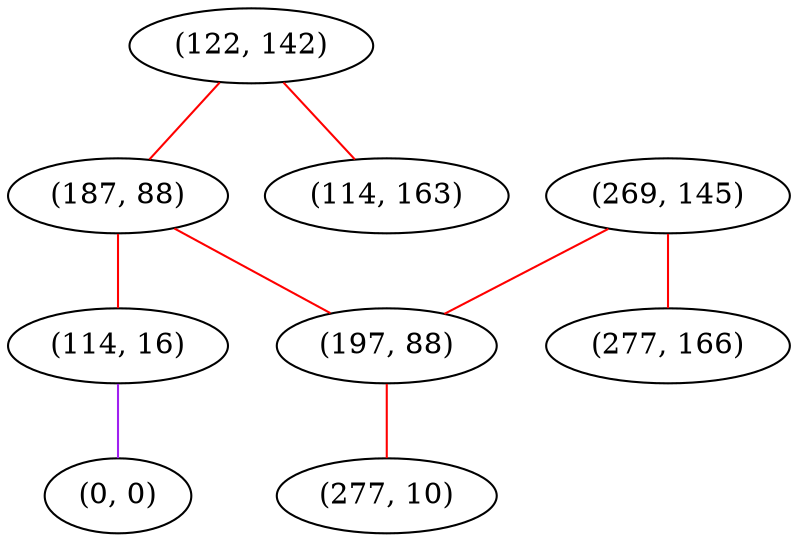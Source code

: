 graph "" {
"(122, 142)";
"(114, 163)";
"(269, 145)";
"(187, 88)";
"(197, 88)";
"(114, 16)";
"(0, 0)";
"(277, 10)";
"(277, 166)";
"(122, 142)" -- "(187, 88)"  [color=red, key=0, weight=1];
"(122, 142)" -- "(114, 163)"  [color=red, key=0, weight=1];
"(269, 145)" -- "(277, 166)"  [color=red, key=0, weight=1];
"(269, 145)" -- "(197, 88)"  [color=red, key=0, weight=1];
"(187, 88)" -- "(114, 16)"  [color=red, key=0, weight=1];
"(187, 88)" -- "(197, 88)"  [color=red, key=0, weight=1];
"(197, 88)" -- "(277, 10)"  [color=red, key=0, weight=1];
"(114, 16)" -- "(0, 0)"  [color=purple, key=0, weight=4];
}
